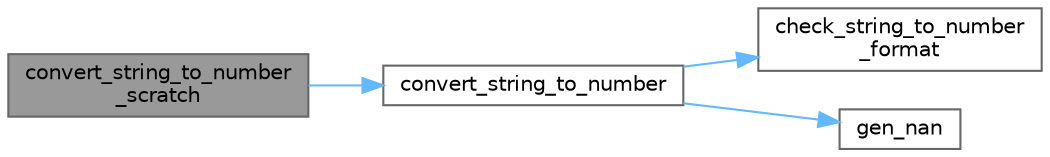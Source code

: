 digraph "convert_string_to_number_scratch"
{
 // INTERACTIVE_SVG=YES
 // LATEX_PDF_SIZE
  bgcolor="transparent";
  edge [fontname=Helvetica,fontsize=10,labelfontname=Helvetica,labelfontsize=10];
  node [fontname=Helvetica,fontsize=10,shape=box,height=0.2,width=0.4];
  rankdir="LR";
  Node1 [id="Node000001",label="convert_string_to_number\l_scratch",height=0.2,width=0.4,color="gray40", fillcolor="grey60", style="filled", fontcolor="black",tooltip=" "];
  Node1 -> Node2 [id="edge1_Node000001_Node000002",color="steelblue1",style="solid",tooltip=" "];
  Node2 [id="Node000002",label="convert_string_to_number",height=0.2,width=0.4,color="grey40", fillcolor="white", style="filled",URL="$db/d20/pugixml_8cpp.html#ac5908a6e73e3b0c5b4ab667a42f413f9",tooltip=" "];
  Node2 -> Node3 [id="edge2_Node000002_Node000003",color="steelblue1",style="solid",tooltip=" "];
  Node3 [id="Node000003",label="check_string_to_number\l_format",height=0.2,width=0.4,color="grey40", fillcolor="white", style="filled",URL="$db/d20/pugixml_8cpp.html#a57ad1b0f2d749266d4ef08149b9fb012",tooltip=" "];
  Node2 -> Node4 [id="edge3_Node000002_Node000004",color="steelblue1",style="solid",tooltip=" "];
  Node4 [id="Node000004",label="gen_nan",height=0.2,width=0.4,color="grey40", fillcolor="white", style="filled",URL="$db/d20/pugixml_8cpp.html#a2d2fd408a346e00cc39c418d81f4341c",tooltip=" "];
}
